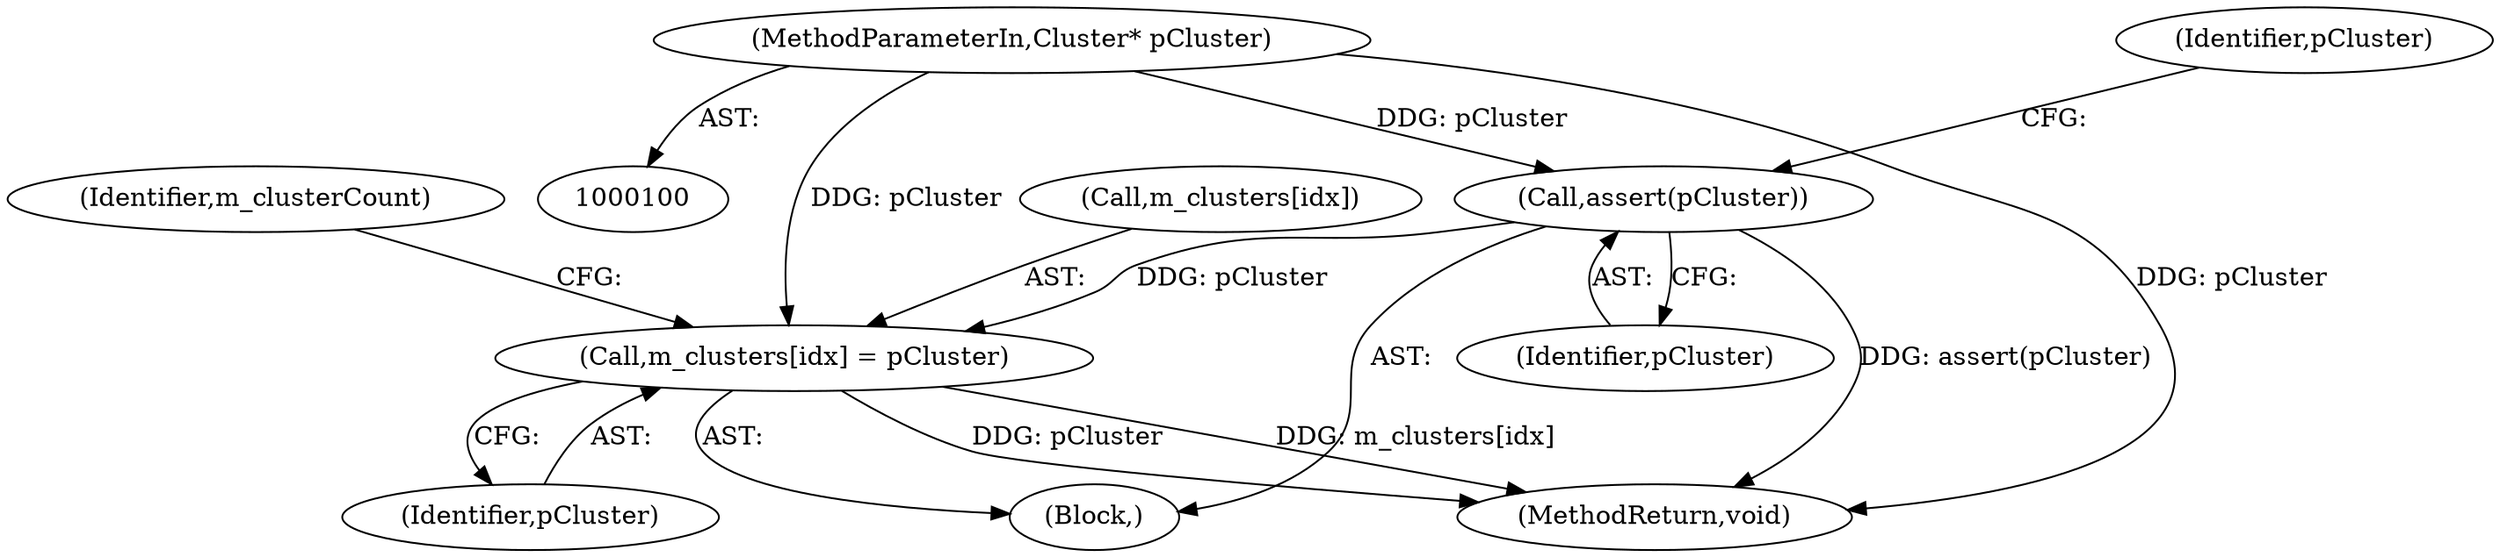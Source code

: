 digraph "1_Android_04839626ed859623901ebd3a5fd483982186b59d@array" {
"1000244" [label="(Call,m_clusters[idx] = pCluster)"];
"1000103" [label="(Call,assert(pCluster))"];
"1000101" [label="(MethodParameterIn,Cluster* pCluster)"];
"1000251" [label="(MethodReturn,void)"];
"1000108" [label="(Identifier,pCluster)"];
"1000101" [label="(MethodParameterIn,Cluster* pCluster)"];
"1000104" [label="(Identifier,pCluster)"];
"1000103" [label="(Call,assert(pCluster))"];
"1000244" [label="(Call,m_clusters[idx] = pCluster)"];
"1000245" [label="(Call,m_clusters[idx])"];
"1000102" [label="(Block,)"];
"1000250" [label="(Identifier,m_clusterCount)"];
"1000248" [label="(Identifier,pCluster)"];
"1000244" -> "1000102"  [label="AST: "];
"1000244" -> "1000248"  [label="CFG: "];
"1000245" -> "1000244"  [label="AST: "];
"1000248" -> "1000244"  [label="AST: "];
"1000250" -> "1000244"  [label="CFG: "];
"1000244" -> "1000251"  [label="DDG: m_clusters[idx]"];
"1000244" -> "1000251"  [label="DDG: pCluster"];
"1000103" -> "1000244"  [label="DDG: pCluster"];
"1000101" -> "1000244"  [label="DDG: pCluster"];
"1000103" -> "1000102"  [label="AST: "];
"1000103" -> "1000104"  [label="CFG: "];
"1000104" -> "1000103"  [label="AST: "];
"1000108" -> "1000103"  [label="CFG: "];
"1000103" -> "1000251"  [label="DDG: assert(pCluster)"];
"1000101" -> "1000103"  [label="DDG: pCluster"];
"1000101" -> "1000100"  [label="AST: "];
"1000101" -> "1000251"  [label="DDG: pCluster"];
}
